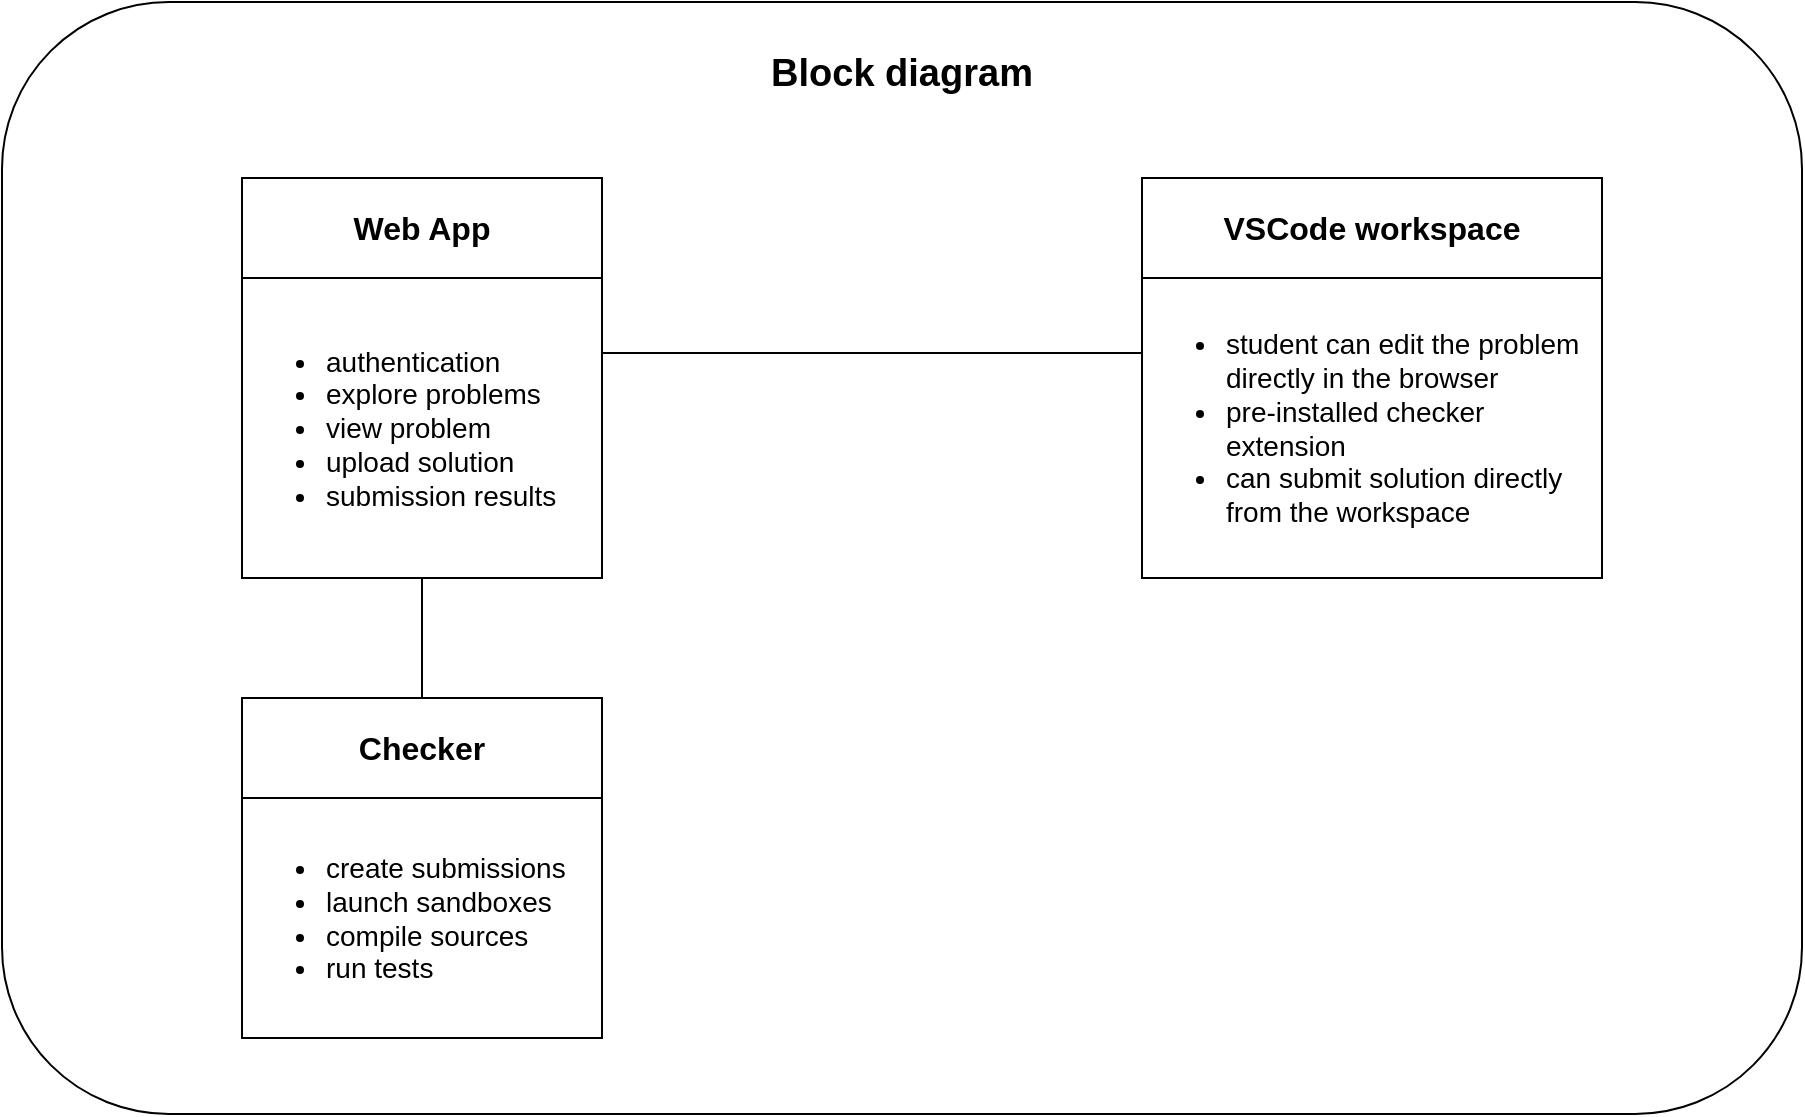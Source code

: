 <mxfile>
    <diagram id="gbRmSbht5S4zL4gYXWnn" name="Page-1">
        <mxGraphModel dx="1294" dy="778" grid="1" gridSize="10" guides="1" tooltips="1" connect="1" arrows="1" fold="1" page="1" pageScale="1" pageWidth="850" pageHeight="1100" math="0" shadow="0">
            <root>
                <mxCell id="0"/>
                <mxCell id="1" parent="0"/>
                <mxCell id="2" value="" style="rounded=1;whiteSpace=wrap;html=1;" parent="1" vertex="1">
                    <mxGeometry x="20" y="252" width="900" height="556" as="geometry"/>
                </mxCell>
                <mxCell id="3" value="Block diagram" style="text;html=1;strokeColor=none;fillColor=none;align=center;verticalAlign=middle;whiteSpace=wrap;rounded=0;fontSize=19;fontStyle=1" parent="1" vertex="1">
                    <mxGeometry x="390" y="273" width="160" height="30" as="geometry"/>
                </mxCell>
                <mxCell id="4" value="Web App" style="rounded=0;whiteSpace=wrap;html=1;align=center;fontStyle=1;fontSize=16;" parent="1" vertex="1">
                    <mxGeometry x="140" y="340" width="180" height="50" as="geometry"/>
                </mxCell>
                <mxCell id="5" value="&lt;ul style=&quot;font-size: 14px;&quot;&gt;&lt;li&gt;authentication&lt;/li&gt;&lt;li&gt;explore problems&lt;/li&gt;&lt;li&gt;view problem&lt;/li&gt;&lt;li&gt;upload solution&lt;/li&gt;&lt;li style=&quot;border-color: var(--border-color);&quot;&gt;submission results&lt;/li&gt;&lt;/ul&gt;" style="rounded=0;whiteSpace=wrap;html=1;fontSize=16;align=left;" parent="1" vertex="1">
                    <mxGeometry x="140" y="390" width="180" height="150" as="geometry"/>
                </mxCell>
                <mxCell id="6" value="VSCode workspace" style="rounded=0;whiteSpace=wrap;html=1;align=center;fontStyle=1;fontSize=16;" parent="1" vertex="1">
                    <mxGeometry x="590" y="340" width="230" height="50" as="geometry"/>
                </mxCell>
                <mxCell id="7" value="&lt;ul style=&quot;font-size: 14px;&quot;&gt;&lt;li&gt;student can edit the problem directly in the browser&lt;/li&gt;&lt;li&gt;pre-installed checker extension&lt;/li&gt;&lt;li&gt;can submit solution directly from the workspace&lt;/li&gt;&lt;/ul&gt;" style="rounded=0;whiteSpace=wrap;html=1;fontSize=16;align=left;" parent="1" vertex="1">
                    <mxGeometry x="590" y="390" width="230" height="150" as="geometry"/>
                </mxCell>
                <mxCell id="8" value="Checker" style="rounded=0;whiteSpace=wrap;html=1;align=center;fontStyle=1;fontSize=16;" parent="1" vertex="1">
                    <mxGeometry x="140" y="600" width="180" height="50" as="geometry"/>
                </mxCell>
                <mxCell id="13" value="" style="endArrow=none;html=1;fontSize=14;exitX=1;exitY=0.25;exitDx=0;exitDy=0;entryX=0;entryY=0.25;entryDx=0;entryDy=0;" parent="1" source="5" target="7" edge="1">
                    <mxGeometry width="50" height="50" relative="1" as="geometry">
                        <mxPoint x="490" y="490" as="sourcePoint"/>
                        <mxPoint x="540" y="440" as="targetPoint"/>
                    </mxGeometry>
                </mxCell>
                <mxCell id="14" value="" style="endArrow=none;html=1;fontSize=14;exitX=0.5;exitY=0;exitDx=0;exitDy=0;entryX=0.5;entryY=1;entryDx=0;entryDy=0;" parent="1" source="8" target="5" edge="1">
                    <mxGeometry width="50" height="50" relative="1" as="geometry">
                        <mxPoint x="490" y="490" as="sourcePoint"/>
                        <mxPoint x="540" y="440" as="targetPoint"/>
                    </mxGeometry>
                </mxCell>
                <mxCell id="15" value="&lt;ul style=&quot;font-size: 14px;&quot;&gt;&lt;li&gt;create submissions&lt;/li&gt;&lt;li&gt;launch sandboxes&lt;/li&gt;&lt;li&gt;compile sources&lt;/li&gt;&lt;li&gt;run tests&lt;/li&gt;&lt;/ul&gt;" style="rounded=0;whiteSpace=wrap;html=1;fontSize=16;align=left;" vertex="1" parent="1">
                    <mxGeometry x="140" y="650" width="180" height="120" as="geometry"/>
                </mxCell>
            </root>
        </mxGraphModel>
    </diagram>
</mxfile>